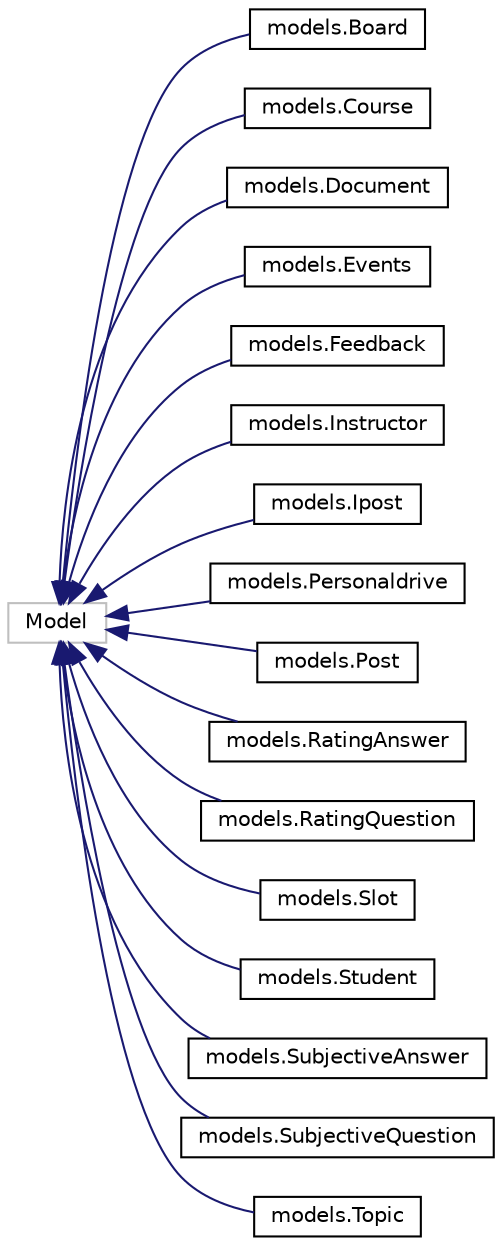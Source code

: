 digraph "Graphical Class Hierarchy"
{
  edge [fontname="Helvetica",fontsize="10",labelfontname="Helvetica",labelfontsize="10"];
  node [fontname="Helvetica",fontsize="10",shape=record];
  rankdir="LR";
  Node1 [label="Model",height=0.2,width=0.4,color="grey75", fillcolor="white", style="filled"];
  Node1 -> Node2 [dir="back",color="midnightblue",fontsize="10",style="solid",fontname="Helvetica"];
  Node2 [label="models.Board",height=0.2,width=0.4,color="black", fillcolor="white", style="filled",URL="$classmodels_1_1_board.html",tooltip="the model for discussion forum "];
  Node1 -> Node3 [dir="back",color="midnightblue",fontsize="10",style="solid",fontname="Helvetica"];
  Node3 [label="models.Course",height=0.2,width=0.4,color="black", fillcolor="white", style="filled",URL="$classmodels_1_1_course.html"];
  Node1 -> Node4 [dir="back",color="midnightblue",fontsize="10",style="solid",fontname="Helvetica"];
  Node4 [label="models.Document",height=0.2,width=0.4,color="black", fillcolor="white", style="filled",URL="$classmodels_1_1_document.html",tooltip="model for file storage "];
  Node1 -> Node5 [dir="back",color="midnightblue",fontsize="10",style="solid",fontname="Helvetica"];
  Node5 [label="models.Events",height=0.2,width=0.4,color="black", fillcolor="white", style="filled",URL="$classmodels_1_1_events.html",tooltip="model for Events of a course "];
  Node1 -> Node6 [dir="back",color="midnightblue",fontsize="10",style="solid",fontname="Helvetica"];
  Node6 [label="models.Feedback",height=0.2,width=0.4,color="black", fillcolor="white", style="filled",URL="$classmodels_1_1_feedback.html",tooltip="The model for feedback. "];
  Node1 -> Node7 [dir="back",color="midnightblue",fontsize="10",style="solid",fontname="Helvetica"];
  Node7 [label="models.Instructor",height=0.2,width=0.4,color="black", fillcolor="white", style="filled",URL="$classmodels_1_1_instructor.html",tooltip="one-one extension of django&#39;s User model, for instructors "];
  Node1 -> Node8 [dir="back",color="midnightblue",fontsize="10",style="solid",fontname="Helvetica"];
  Node8 [label="models.Ipost",height=0.2,width=0.4,color="black", fillcolor="white", style="filled",URL="$classmodels_1_1_ipost.html",tooltip="model for instructor&#39;s reply in discussion forum "];
  Node1 -> Node9 [dir="back",color="midnightblue",fontsize="10",style="solid",fontname="Helvetica"];
  Node9 [label="models.Personaldrive",height=0.2,width=0.4,color="black", fillcolor="white", style="filled",URL="$classmodels_1_1_personaldrive.html",tooltip="model for personal drive of user "];
  Node1 -> Node10 [dir="back",color="midnightblue",fontsize="10",style="solid",fontname="Helvetica"];
  Node10 [label="models.Post",height=0.2,width=0.4,color="black", fillcolor="white", style="filled",URL="$classmodels_1_1_post.html",tooltip="model for student&#39;s reply in discussion forum "];
  Node1 -> Node11 [dir="back",color="midnightblue",fontsize="10",style="solid",fontname="Helvetica"];
  Node11 [label="models.RatingAnswer",height=0.2,width=0.4,color="black", fillcolor="white", style="filled",URL="$classmodels_1_1_rating_answer.html",tooltip="The model for rating answers. "];
  Node1 -> Node12 [dir="back",color="midnightblue",fontsize="10",style="solid",fontname="Helvetica"];
  Node12 [label="models.RatingQuestion",height=0.2,width=0.4,color="black", fillcolor="white", style="filled",URL="$classmodels_1_1_rating_question.html",tooltip="The model for rating questions. "];
  Node1 -> Node13 [dir="back",color="midnightblue",fontsize="10",style="solid",fontname="Helvetica"];
  Node13 [label="models.Slot",height=0.2,width=0.4,color="black", fillcolor="white", style="filled",URL="$classmodels_1_1_slot.html",tooltip="slot model used in timetable "];
  Node1 -> Node14 [dir="back",color="midnightblue",fontsize="10",style="solid",fontname="Helvetica"];
  Node14 [label="models.Student",height=0.2,width=0.4,color="black", fillcolor="white", style="filled",URL="$classmodels_1_1_student.html",tooltip="one-one extension of django&#39;s User model, for students "];
  Node1 -> Node15 [dir="back",color="midnightblue",fontsize="10",style="solid",fontname="Helvetica"];
  Node15 [label="models.SubjectiveAnswer",height=0.2,width=0.4,color="black", fillcolor="white", style="filled",URL="$classmodels_1_1_subjective_answer.html",tooltip="The model for subjective answers. "];
  Node1 -> Node16 [dir="back",color="midnightblue",fontsize="10",style="solid",fontname="Helvetica"];
  Node16 [label="models.SubjectiveQuestion",height=0.2,width=0.4,color="black", fillcolor="white", style="filled",URL="$classmodels_1_1_subjective_question.html",tooltip="The model for subjective questions. "];
  Node1 -> Node17 [dir="back",color="midnightblue",fontsize="10",style="solid",fontname="Helvetica"];
  Node17 [label="models.Topic",height=0.2,width=0.4,color="black", fillcolor="white", style="filled",URL="$classmodels_1_1_topic.html",tooltip="model for question in discussion forum "];
}
